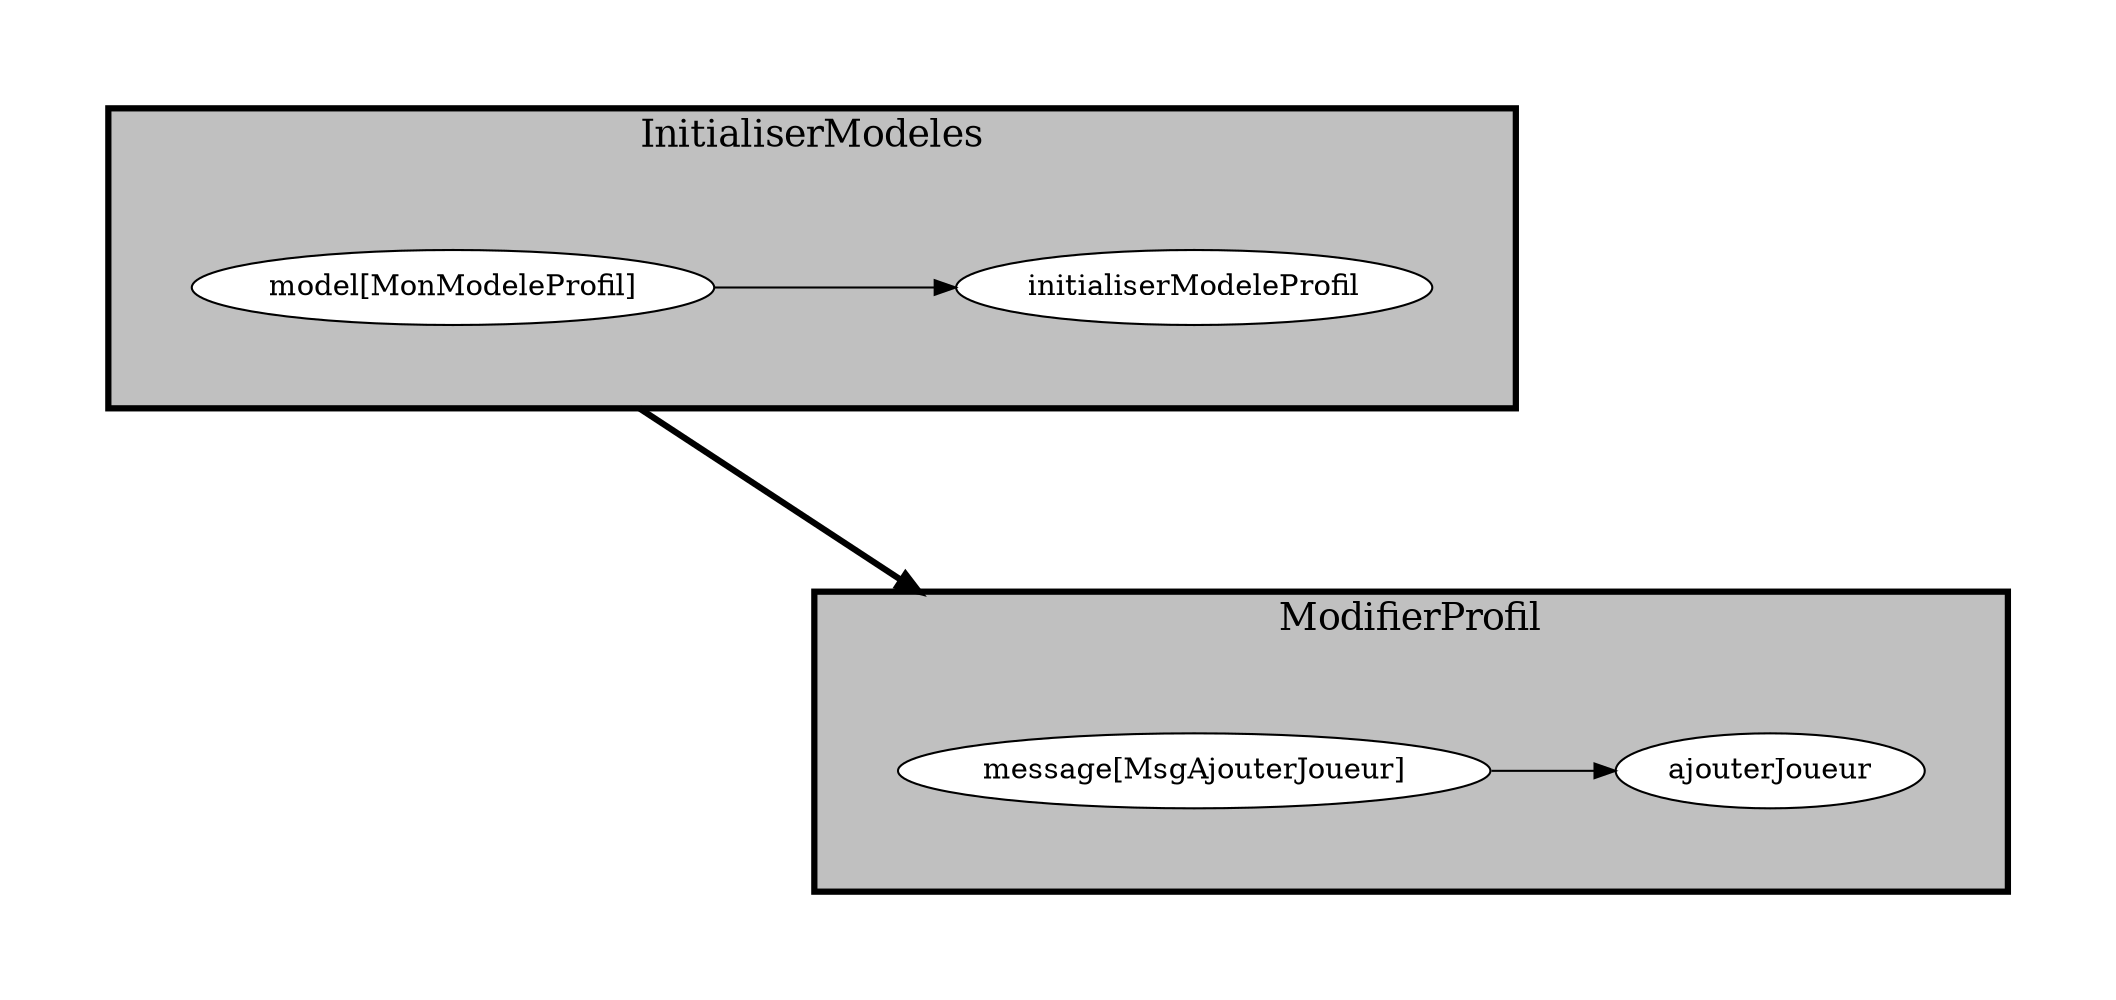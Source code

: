 digraph "backend" {
edge ["dir"="forward"]
graph ["rankdir"="LR","compound"="true","overlap"="false"]
subgraph "cluster_InitialiserModeles__container" {
edge ["dir"="none"]
graph ["margin"="40","style"="invis"]
subgraph "cluster_InitialiserModeles" {
edge ["dir"="forward"]
graph ["rankdir"="LR","label"="InitialiserModeles","style"="filled","fillcolor"="gray","penwidth"="3.0","fontsize"="18.0"]
"InitialiserModeles_model[MonModeleProfil]" ["label"="model[MonModeleProfil]","style"="filled","fillcolor"="white"]
"InitialiserModeles_initialiserModeleProfil" ["label"="initialiserModeleProfil","style"="filled","fillcolor"="white"]
}
}
subgraph "cluster_ModifierProfil__container" {
edge ["dir"="none"]
graph ["margin"="40","style"="invis"]
subgraph "cluster_ModifierProfil" {
edge ["dir"="forward"]
graph ["rankdir"="LR","label"="ModifierProfil","style"="filled","fillcolor"="gray","penwidth"="3.0","fontsize"="18.0"]
"ModifierProfil_message[MsgAjouterJoueur]" ["label"="message[MsgAjouterJoueur]","style"="filled","fillcolor"="white"]
"ModifierProfil_ajouterJoueur" ["label"="ajouterJoueur","style"="filled","fillcolor"="white"]
}
}
"InitialiserModeles_model[MonModeleProfil]" -> "InitialiserModeles_initialiserModeleProfil" ["label"=""]
"InitialiserModeles_model[MonModeleProfil]" -> "ModifierProfil_message[MsgAjouterJoueur]" ["label"="","ltail"="cluster_InitialiserModeles","lhead"="cluster_ModifierProfil","penwidth"="3"]
"ModifierProfil_message[MsgAjouterJoueur]" -> "ModifierProfil_ajouterJoueur" ["label"=""]
}
